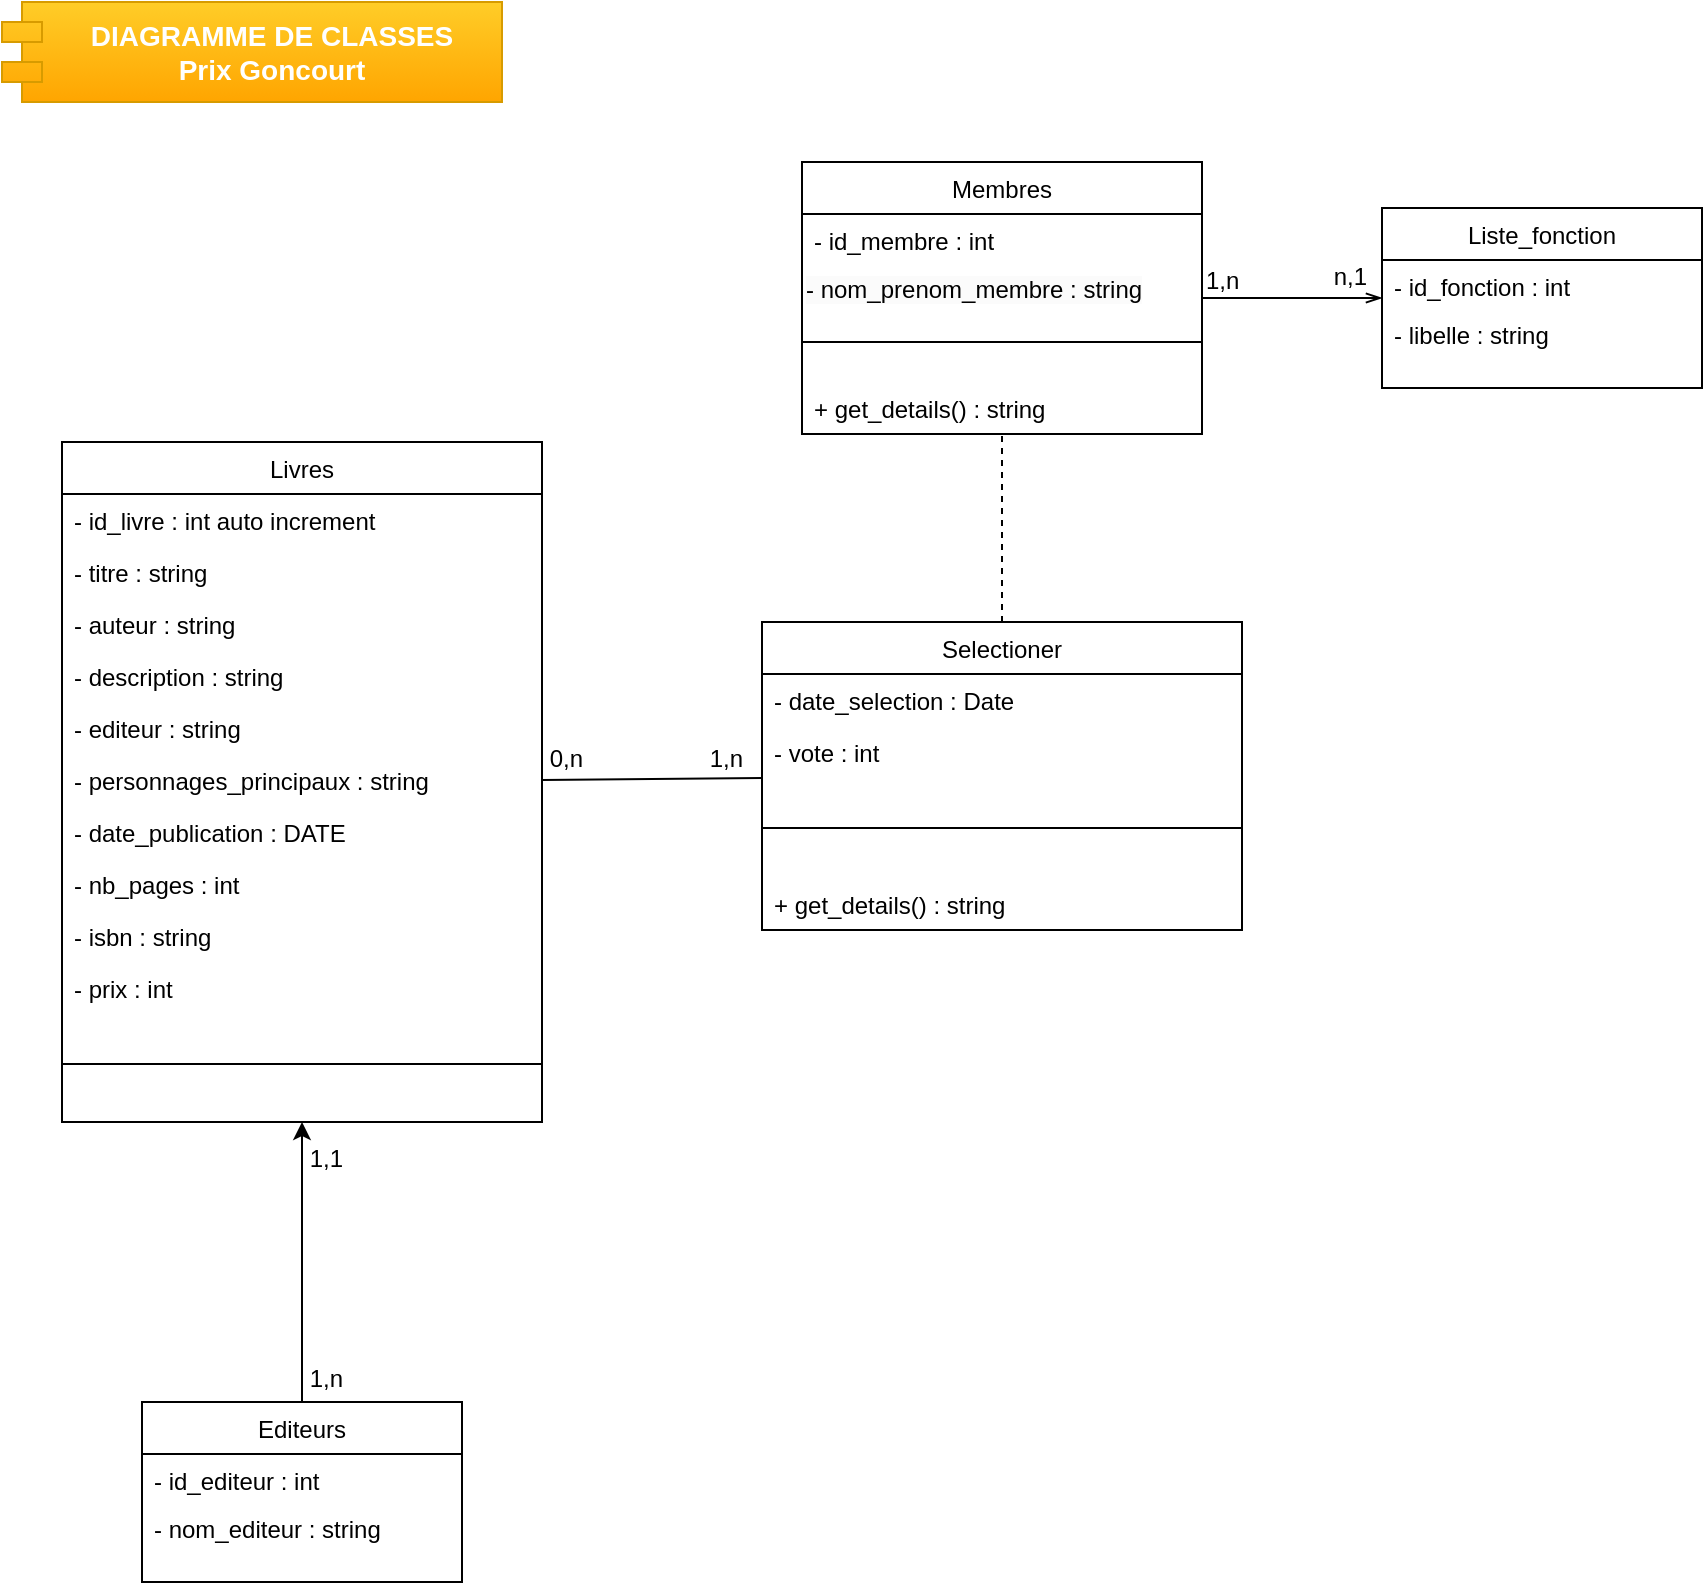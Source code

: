 <mxfile version="24.7.16">
  <diagram id="C5RBs43oDa-KdzZeNtuy" name="Page-1">
    <mxGraphModel dx="1500" dy="807" grid="1" gridSize="10" guides="1" tooltips="1" connect="1" arrows="1" fold="1" page="1" pageScale="1" pageWidth="827" pageHeight="1169" math="0" shadow="0">
      <root>
        <mxCell id="WIyWlLk6GJQsqaUBKTNV-0" />
        <mxCell id="WIyWlLk6GJQsqaUBKTNV-1" parent="WIyWlLk6GJQsqaUBKTNV-0" />
        <mxCell id="zkfFHV4jXpPFQw0GAbJ--17" value="Livres" style="swimlane;fontStyle=0;align=center;verticalAlign=top;childLayout=stackLayout;horizontal=1;startSize=26;horizontalStack=0;resizeParent=1;resizeLast=0;collapsible=1;marginBottom=0;rounded=0;shadow=0;strokeWidth=1;" parent="WIyWlLk6GJQsqaUBKTNV-1" vertex="1">
          <mxGeometry x="40" y="230" width="240" height="340" as="geometry">
            <mxRectangle x="550" y="140" width="160" height="26" as="alternateBounds" />
          </mxGeometry>
        </mxCell>
        <mxCell id="razcqp4RDirZF-CFnu8b-1" value="- id_livre : int auto increment" style="text;align=left;verticalAlign=top;spacingLeft=4;spacingRight=4;overflow=hidden;rotatable=0;points=[[0,0.5],[1,0.5]];portConstraint=eastwest;" parent="zkfFHV4jXpPFQw0GAbJ--17" vertex="1">
          <mxGeometry y="26" width="240" height="26" as="geometry" />
        </mxCell>
        <mxCell id="zkfFHV4jXpPFQw0GAbJ--18" value="- titre : string" style="text;align=left;verticalAlign=top;spacingLeft=4;spacingRight=4;overflow=hidden;rotatable=0;points=[[0,0.5],[1,0.5]];portConstraint=eastwest;" parent="zkfFHV4jXpPFQw0GAbJ--17" vertex="1">
          <mxGeometry y="52" width="240" height="26" as="geometry" />
        </mxCell>
        <mxCell id="zkfFHV4jXpPFQw0GAbJ--19" value="- auteur : string" style="text;align=left;verticalAlign=top;spacingLeft=4;spacingRight=4;overflow=hidden;rotatable=0;points=[[0,0.5],[1,0.5]];portConstraint=eastwest;rounded=0;shadow=0;html=0;" parent="zkfFHV4jXpPFQw0GAbJ--17" vertex="1">
          <mxGeometry y="78" width="240" height="26" as="geometry" />
        </mxCell>
        <mxCell id="zkfFHV4jXpPFQw0GAbJ--20" value="- description : string" style="text;align=left;verticalAlign=top;spacingLeft=4;spacingRight=4;overflow=hidden;rotatable=0;points=[[0,0.5],[1,0.5]];portConstraint=eastwest;rounded=0;shadow=0;html=0;" parent="zkfFHV4jXpPFQw0GAbJ--17" vertex="1">
          <mxGeometry y="104" width="240" height="26" as="geometry" />
        </mxCell>
        <mxCell id="zkfFHV4jXpPFQw0GAbJ--21" value="- editeur : string" style="text;align=left;verticalAlign=top;spacingLeft=4;spacingRight=4;overflow=hidden;rotatable=0;points=[[0,0.5],[1,0.5]];portConstraint=eastwest;rounded=0;shadow=0;html=0;" parent="zkfFHV4jXpPFQw0GAbJ--17" vertex="1">
          <mxGeometry y="130" width="240" height="26" as="geometry" />
        </mxCell>
        <mxCell id="zkfFHV4jXpPFQw0GAbJ--22" value="- personnages_principaux : string" style="text;align=left;verticalAlign=top;spacingLeft=4;spacingRight=4;overflow=hidden;rotatable=0;points=[[0,0.5],[1,0.5]];portConstraint=eastwest;rounded=0;shadow=0;html=0;" parent="zkfFHV4jXpPFQw0GAbJ--17" vertex="1">
          <mxGeometry y="156" width="240" height="26" as="geometry" />
        </mxCell>
        <mxCell id="zkfFHV4jXpPFQw0GAbJ--24" value="- date_publication : DATE   " style="text;align=left;verticalAlign=top;spacingLeft=4;spacingRight=4;overflow=hidden;rotatable=0;points=[[0,0.5],[1,0.5]];portConstraint=eastwest;" parent="zkfFHV4jXpPFQw0GAbJ--17" vertex="1">
          <mxGeometry y="182" width="240" height="26" as="geometry" />
        </mxCell>
        <mxCell id="zkfFHV4jXpPFQw0GAbJ--25" value="- nb_pages : int" style="text;align=left;verticalAlign=top;spacingLeft=4;spacingRight=4;overflow=hidden;rotatable=0;points=[[0,0.5],[1,0.5]];portConstraint=eastwest;" parent="zkfFHV4jXpPFQw0GAbJ--17" vertex="1">
          <mxGeometry y="208" width="240" height="26" as="geometry" />
        </mxCell>
        <mxCell id="zeAO8SDXZaGQnqYP4UfU-1" value="- isbn : string" style="text;align=left;verticalAlign=top;spacingLeft=4;spacingRight=4;overflow=hidden;rotatable=0;points=[[0,0.5],[1,0.5]];portConstraint=eastwest;" parent="zkfFHV4jXpPFQw0GAbJ--17" vertex="1">
          <mxGeometry y="234" width="240" height="26" as="geometry" />
        </mxCell>
        <mxCell id="zeAO8SDXZaGQnqYP4UfU-2" value="- prix : int" style="text;align=left;verticalAlign=top;spacingLeft=4;spacingRight=4;overflow=hidden;rotatable=0;points=[[0,0.5],[1,0.5]];portConstraint=eastwest;" parent="zkfFHV4jXpPFQw0GAbJ--17" vertex="1">
          <mxGeometry y="260" width="240" height="26" as="geometry" />
        </mxCell>
        <mxCell id="zkfFHV4jXpPFQw0GAbJ--23" value="" style="line;html=1;strokeWidth=1;align=left;verticalAlign=middle;spacingTop=-1;spacingLeft=3;spacingRight=3;rotatable=0;labelPosition=right;points=[];portConstraint=eastwest;" parent="zkfFHV4jXpPFQw0GAbJ--17" vertex="1">
          <mxGeometry y="286" width="240" height="50" as="geometry" />
        </mxCell>
        <mxCell id="zeAO8SDXZaGQnqYP4UfU-0" value="&lt;div style=&quot;font-size: 14px;&quot;&gt;&lt;span style=&quot;background-color: initial;&quot;&gt;&lt;font&gt;DIAGRAMME DE CLASSES&lt;br&gt;&lt;/font&gt;&lt;/span&gt;Prix Goncourt&lt;/div&gt;" style="shape=module;align=left;spacingLeft=20;align=center;verticalAlign=middle;whiteSpace=wrap;html=1;fillColor=#ffcd28;strokeColor=#d79b00;fontStyle=1;fontSize=14;gradientColor=#ffa500;fontColor=#ffffff;" parent="WIyWlLk6GJQsqaUBKTNV-1" vertex="1">
          <mxGeometry x="10" y="10" width="250" height="50" as="geometry" />
        </mxCell>
        <mxCell id="5hh0RR9R79qCQjyS0hUn-2" style="edgeStyle=orthogonalEdgeStyle;rounded=0;orthogonalLoop=1;jettySize=auto;html=1;endArrow=openThin;endFill=0;" parent="WIyWlLk6GJQsqaUBKTNV-1" source="zeAO8SDXZaGQnqYP4UfU-30" target="razcqp4RDirZF-CFnu8b-27" edge="1">
          <mxGeometry relative="1" as="geometry" />
        </mxCell>
        <mxCell id="zeAO8SDXZaGQnqYP4UfU-30" value="Membres" style="swimlane;fontStyle=0;align=center;verticalAlign=top;childLayout=stackLayout;horizontal=1;startSize=26;horizontalStack=0;resizeParent=1;resizeLast=0;collapsible=1;marginBottom=0;rounded=0;shadow=0;strokeWidth=1;" parent="WIyWlLk6GJQsqaUBKTNV-1" vertex="1">
          <mxGeometry x="410" y="90" width="200" height="136" as="geometry">
            <mxRectangle x="130" y="380" width="160" height="26" as="alternateBounds" />
          </mxGeometry>
        </mxCell>
        <mxCell id="zeAO8SDXZaGQnqYP4UfU-31" value="- id_membre : int &#xa;" style="text;align=left;verticalAlign=top;spacingLeft=4;spacingRight=4;overflow=hidden;rotatable=0;points=[[0,0.5],[1,0.5]];portConstraint=eastwest;" parent="zeAO8SDXZaGQnqYP4UfU-30" vertex="1">
          <mxGeometry y="26" width="200" height="24" as="geometry" />
        </mxCell>
        <mxCell id="zeAO8SDXZaGQnqYP4UfU-34" value="&lt;span style=&quot;color: rgb(0, 0, 0); font-family: Helvetica; font-size: 12px; font-style: normal; font-variant-ligatures: normal; font-variant-caps: normal; font-weight: 400; letter-spacing: normal; orphans: 2; text-align: left; text-indent: 0px; text-transform: none; widows: 2; word-spacing: 0px; -webkit-text-stroke-width: 0px; white-space: nowrap; background-color: rgb(251, 251, 251); text-decoration-thickness: initial; text-decoration-style: initial; text-decoration-color: initial; display: inline !important; float: none;&quot;&gt;- nom_prenom_membre : string&lt;/span&gt;" style="text;whiteSpace=wrap;html=1;" parent="zeAO8SDXZaGQnqYP4UfU-30" vertex="1">
          <mxGeometry y="50" width="200" height="20" as="geometry" />
        </mxCell>
        <mxCell id="zeAO8SDXZaGQnqYP4UfU-32" value="" style="line;html=1;strokeWidth=1;align=left;verticalAlign=middle;spacingTop=-1;spacingLeft=3;spacingRight=3;rotatable=0;labelPosition=right;points=[];portConstraint=eastwest;" parent="zeAO8SDXZaGQnqYP4UfU-30" vertex="1">
          <mxGeometry y="70" width="200" height="40" as="geometry" />
        </mxCell>
        <mxCell id="5hh0RR9R79qCQjyS0hUn-1" value="+ get_details() : string" style="text;align=left;verticalAlign=top;spacingLeft=4;spacingRight=4;overflow=hidden;rotatable=0;points=[[0,0.5],[1,0.5]];portConstraint=eastwest;" parent="zeAO8SDXZaGQnqYP4UfU-30" vertex="1">
          <mxGeometry y="110" width="200" height="26" as="geometry" />
        </mxCell>
        <mxCell id="razcqp4RDirZF-CFnu8b-2" value="Selectioner" style="swimlane;fontStyle=0;align=center;verticalAlign=top;childLayout=stackLayout;horizontal=1;startSize=26;horizontalStack=0;resizeParent=1;resizeLast=0;collapsible=1;marginBottom=0;rounded=0;shadow=0;strokeWidth=1;" parent="WIyWlLk6GJQsqaUBKTNV-1" vertex="1">
          <mxGeometry x="390" y="320" width="240" height="154" as="geometry">
            <mxRectangle x="550" y="140" width="160" height="26" as="alternateBounds" />
          </mxGeometry>
        </mxCell>
        <mxCell id="oRS2JVcBYECy9OJ1qU6w-1" value="- date_selection : Date" style="text;align=left;verticalAlign=top;spacingLeft=4;spacingRight=4;overflow=hidden;rotatable=0;points=[[0,0.5],[1,0.5]];portConstraint=eastwest;rounded=0;shadow=0;html=0;" parent="razcqp4RDirZF-CFnu8b-2" vertex="1">
          <mxGeometry y="26" width="240" height="26" as="geometry" />
        </mxCell>
        <mxCell id="razcqp4RDirZF-CFnu8b-11" value="- vote : int" style="text;align=left;verticalAlign=top;spacingLeft=4;spacingRight=4;overflow=hidden;rotatable=0;points=[[0,0.5],[1,0.5]];portConstraint=eastwest;" parent="razcqp4RDirZF-CFnu8b-2" vertex="1">
          <mxGeometry y="52" width="240" height="26" as="geometry" />
        </mxCell>
        <mxCell id="razcqp4RDirZF-CFnu8b-13" value="" style="line;html=1;strokeWidth=1;align=left;verticalAlign=middle;spacingTop=-1;spacingLeft=3;spacingRight=3;rotatable=0;labelPosition=right;points=[];portConstraint=eastwest;" parent="razcqp4RDirZF-CFnu8b-2" vertex="1">
          <mxGeometry y="78" width="240" height="50" as="geometry" />
        </mxCell>
        <mxCell id="5hh0RR9R79qCQjyS0hUn-0" value="+ get_details() : string" style="text;align=left;verticalAlign=top;spacingLeft=4;spacingRight=4;overflow=hidden;rotatable=0;points=[[0,0.5],[1,0.5]];portConstraint=eastwest;" parent="razcqp4RDirZF-CFnu8b-2" vertex="1">
          <mxGeometry y="128" width="240" height="26" as="geometry" />
        </mxCell>
        <mxCell id="razcqp4RDirZF-CFnu8b-27" value="Liste_fonction" style="swimlane;fontStyle=0;align=center;verticalAlign=top;childLayout=stackLayout;horizontal=1;startSize=26;horizontalStack=0;resizeParent=1;resizeLast=0;collapsible=1;marginBottom=0;rounded=0;shadow=0;strokeWidth=1;" parent="WIyWlLk6GJQsqaUBKTNV-1" vertex="1">
          <mxGeometry x="700" y="113" width="160" height="90" as="geometry">
            <mxRectangle x="130" y="380" width="160" height="26" as="alternateBounds" />
          </mxGeometry>
        </mxCell>
        <mxCell id="razcqp4RDirZF-CFnu8b-28" value="- id_fonction : int" style="text;align=left;verticalAlign=top;spacingLeft=4;spacingRight=4;overflow=hidden;rotatable=0;points=[[0,0.5],[1,0.5]];portConstraint=eastwest;" parent="razcqp4RDirZF-CFnu8b-27" vertex="1">
          <mxGeometry y="26" width="160" height="24" as="geometry" />
        </mxCell>
        <mxCell id="razcqp4RDirZF-CFnu8b-32" value="- libelle : string" style="text;align=left;verticalAlign=top;spacingLeft=4;spacingRight=4;overflow=hidden;rotatable=0;points=[[0,0.5],[1,0.5]];portConstraint=eastwest;" parent="razcqp4RDirZF-CFnu8b-27" vertex="1">
          <mxGeometry y="50" width="160" height="24" as="geometry" />
        </mxCell>
        <mxCell id="5hh0RR9R79qCQjyS0hUn-3" value="1,n" style="resizable=0;align=left;verticalAlign=bottom;labelBackgroundColor=none;fontSize=12;" parent="WIyWlLk6GJQsqaUBKTNV-1" connectable="0" vertex="1">
          <mxGeometry x="610" y="158" as="geometry" />
        </mxCell>
        <mxCell id="5hh0RR9R79qCQjyS0hUn-4" value="n,1" style="resizable=0;align=right;verticalAlign=bottom;labelBackgroundColor=none;fontSize=12;" parent="WIyWlLk6GJQsqaUBKTNV-1" connectable="0" vertex="1">
          <mxGeometry x="680" y="150" as="geometry">
            <mxPoint x="14" y="6" as="offset" />
          </mxGeometry>
        </mxCell>
        <mxCell id="5hh0RR9R79qCQjyS0hUn-5" value="" style="endArrow=none;html=1;rounded=0;" parent="WIyWlLk6GJQsqaUBKTNV-1" source="zkfFHV4jXpPFQw0GAbJ--17" target="razcqp4RDirZF-CFnu8b-2" edge="1">
          <mxGeometry width="50" height="50" relative="1" as="geometry">
            <mxPoint x="390" y="290" as="sourcePoint" />
            <mxPoint x="440" y="240" as="targetPoint" />
          </mxGeometry>
        </mxCell>
        <mxCell id="5hh0RR9R79qCQjyS0hUn-6" value="" style="endArrow=none;html=1;rounded=0;dashed=1;" parent="WIyWlLk6GJQsqaUBKTNV-1" source="razcqp4RDirZF-CFnu8b-2" target="zeAO8SDXZaGQnqYP4UfU-30" edge="1">
          <mxGeometry width="50" height="50" relative="1" as="geometry">
            <mxPoint x="390" y="290" as="sourcePoint" />
            <mxPoint x="440" y="240" as="targetPoint" />
          </mxGeometry>
        </mxCell>
        <mxCell id="5hh0RR9R79qCQjyS0hUn-7" value="0,n" style="resizable=0;align=right;verticalAlign=bottom;labelBackgroundColor=none;fontSize=12;" parent="WIyWlLk6GJQsqaUBKTNV-1" connectable="0" vertex="1">
          <mxGeometry x="580" y="240" as="geometry">
            <mxPoint x="-278" y="157" as="offset" />
          </mxGeometry>
        </mxCell>
        <mxCell id="5hh0RR9R79qCQjyS0hUn-11" style="edgeStyle=orthogonalEdgeStyle;rounded=0;orthogonalLoop=1;jettySize=auto;html=1;" parent="WIyWlLk6GJQsqaUBKTNV-1" source="5hh0RR9R79qCQjyS0hUn-8" target="zkfFHV4jXpPFQw0GAbJ--17" edge="1">
          <mxGeometry relative="1" as="geometry" />
        </mxCell>
        <mxCell id="5hh0RR9R79qCQjyS0hUn-8" value="Editeurs" style="swimlane;fontStyle=0;align=center;verticalAlign=top;childLayout=stackLayout;horizontal=1;startSize=26;horizontalStack=0;resizeParent=1;resizeLast=0;collapsible=1;marginBottom=0;rounded=0;shadow=0;strokeWidth=1;" parent="WIyWlLk6GJQsqaUBKTNV-1" vertex="1">
          <mxGeometry x="80" y="710" width="160" height="90" as="geometry">
            <mxRectangle x="130" y="380" width="160" height="26" as="alternateBounds" />
          </mxGeometry>
        </mxCell>
        <mxCell id="5hh0RR9R79qCQjyS0hUn-9" value="- id_editeur : int" style="text;align=left;verticalAlign=top;spacingLeft=4;spacingRight=4;overflow=hidden;rotatable=0;points=[[0,0.5],[1,0.5]];portConstraint=eastwest;" parent="5hh0RR9R79qCQjyS0hUn-8" vertex="1">
          <mxGeometry y="26" width="160" height="24" as="geometry" />
        </mxCell>
        <mxCell id="5hh0RR9R79qCQjyS0hUn-10" value="- nom_editeur : string" style="text;align=left;verticalAlign=top;spacingLeft=4;spacingRight=4;overflow=hidden;rotatable=0;points=[[0,0.5],[1,0.5]];portConstraint=eastwest;" parent="5hh0RR9R79qCQjyS0hUn-8" vertex="1">
          <mxGeometry y="50" width="160" height="24" as="geometry" />
        </mxCell>
        <mxCell id="5hh0RR9R79qCQjyS0hUn-12" value="1,1" style="resizable=0;align=right;verticalAlign=bottom;labelBackgroundColor=none;fontSize=12;" parent="WIyWlLk6GJQsqaUBKTNV-1" connectable="0" vertex="1">
          <mxGeometry x="460" y="440" as="geometry">
            <mxPoint x="-278" y="157" as="offset" />
          </mxGeometry>
        </mxCell>
        <mxCell id="5hh0RR9R79qCQjyS0hUn-13" value="1,n" style="resizable=0;align=right;verticalAlign=bottom;labelBackgroundColor=none;fontSize=12;" parent="WIyWlLk6GJQsqaUBKTNV-1" connectable="0" vertex="1">
          <mxGeometry x="460" y="550" as="geometry">
            <mxPoint x="-278" y="157" as="offset" />
          </mxGeometry>
        </mxCell>
        <mxCell id="5hh0RR9R79qCQjyS0hUn-14" value="1,n" style="resizable=0;align=right;verticalAlign=bottom;labelBackgroundColor=none;fontSize=12;" parent="WIyWlLk6GJQsqaUBKTNV-1" connectable="0" vertex="1">
          <mxGeometry x="660" y="240" as="geometry">
            <mxPoint x="-278" y="157" as="offset" />
          </mxGeometry>
        </mxCell>
      </root>
    </mxGraphModel>
  </diagram>
</mxfile>
